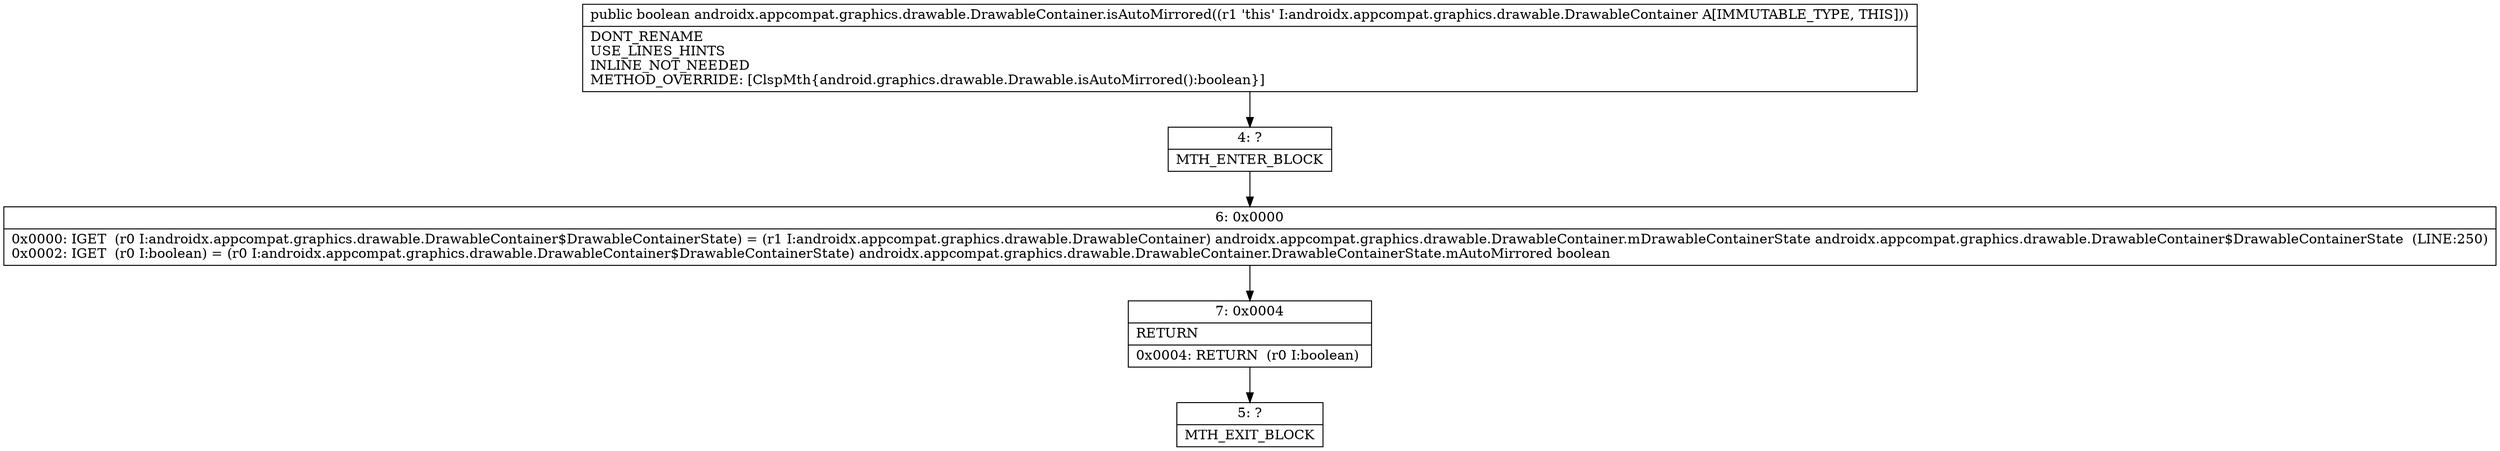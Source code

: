 digraph "CFG forandroidx.appcompat.graphics.drawable.DrawableContainer.isAutoMirrored()Z" {
Node_4 [shape=record,label="{4\:\ ?|MTH_ENTER_BLOCK\l}"];
Node_6 [shape=record,label="{6\:\ 0x0000|0x0000: IGET  (r0 I:androidx.appcompat.graphics.drawable.DrawableContainer$DrawableContainerState) = (r1 I:androidx.appcompat.graphics.drawable.DrawableContainer) androidx.appcompat.graphics.drawable.DrawableContainer.mDrawableContainerState androidx.appcompat.graphics.drawable.DrawableContainer$DrawableContainerState  (LINE:250)\l0x0002: IGET  (r0 I:boolean) = (r0 I:androidx.appcompat.graphics.drawable.DrawableContainer$DrawableContainerState) androidx.appcompat.graphics.drawable.DrawableContainer.DrawableContainerState.mAutoMirrored boolean \l}"];
Node_7 [shape=record,label="{7\:\ 0x0004|RETURN\l|0x0004: RETURN  (r0 I:boolean) \l}"];
Node_5 [shape=record,label="{5\:\ ?|MTH_EXIT_BLOCK\l}"];
MethodNode[shape=record,label="{public boolean androidx.appcompat.graphics.drawable.DrawableContainer.isAutoMirrored((r1 'this' I:androidx.appcompat.graphics.drawable.DrawableContainer A[IMMUTABLE_TYPE, THIS]))  | DONT_RENAME\lUSE_LINES_HINTS\lINLINE_NOT_NEEDED\lMETHOD_OVERRIDE: [ClspMth\{android.graphics.drawable.Drawable.isAutoMirrored():boolean\}]\l}"];
MethodNode -> Node_4;Node_4 -> Node_6;
Node_6 -> Node_7;
Node_7 -> Node_5;
}

